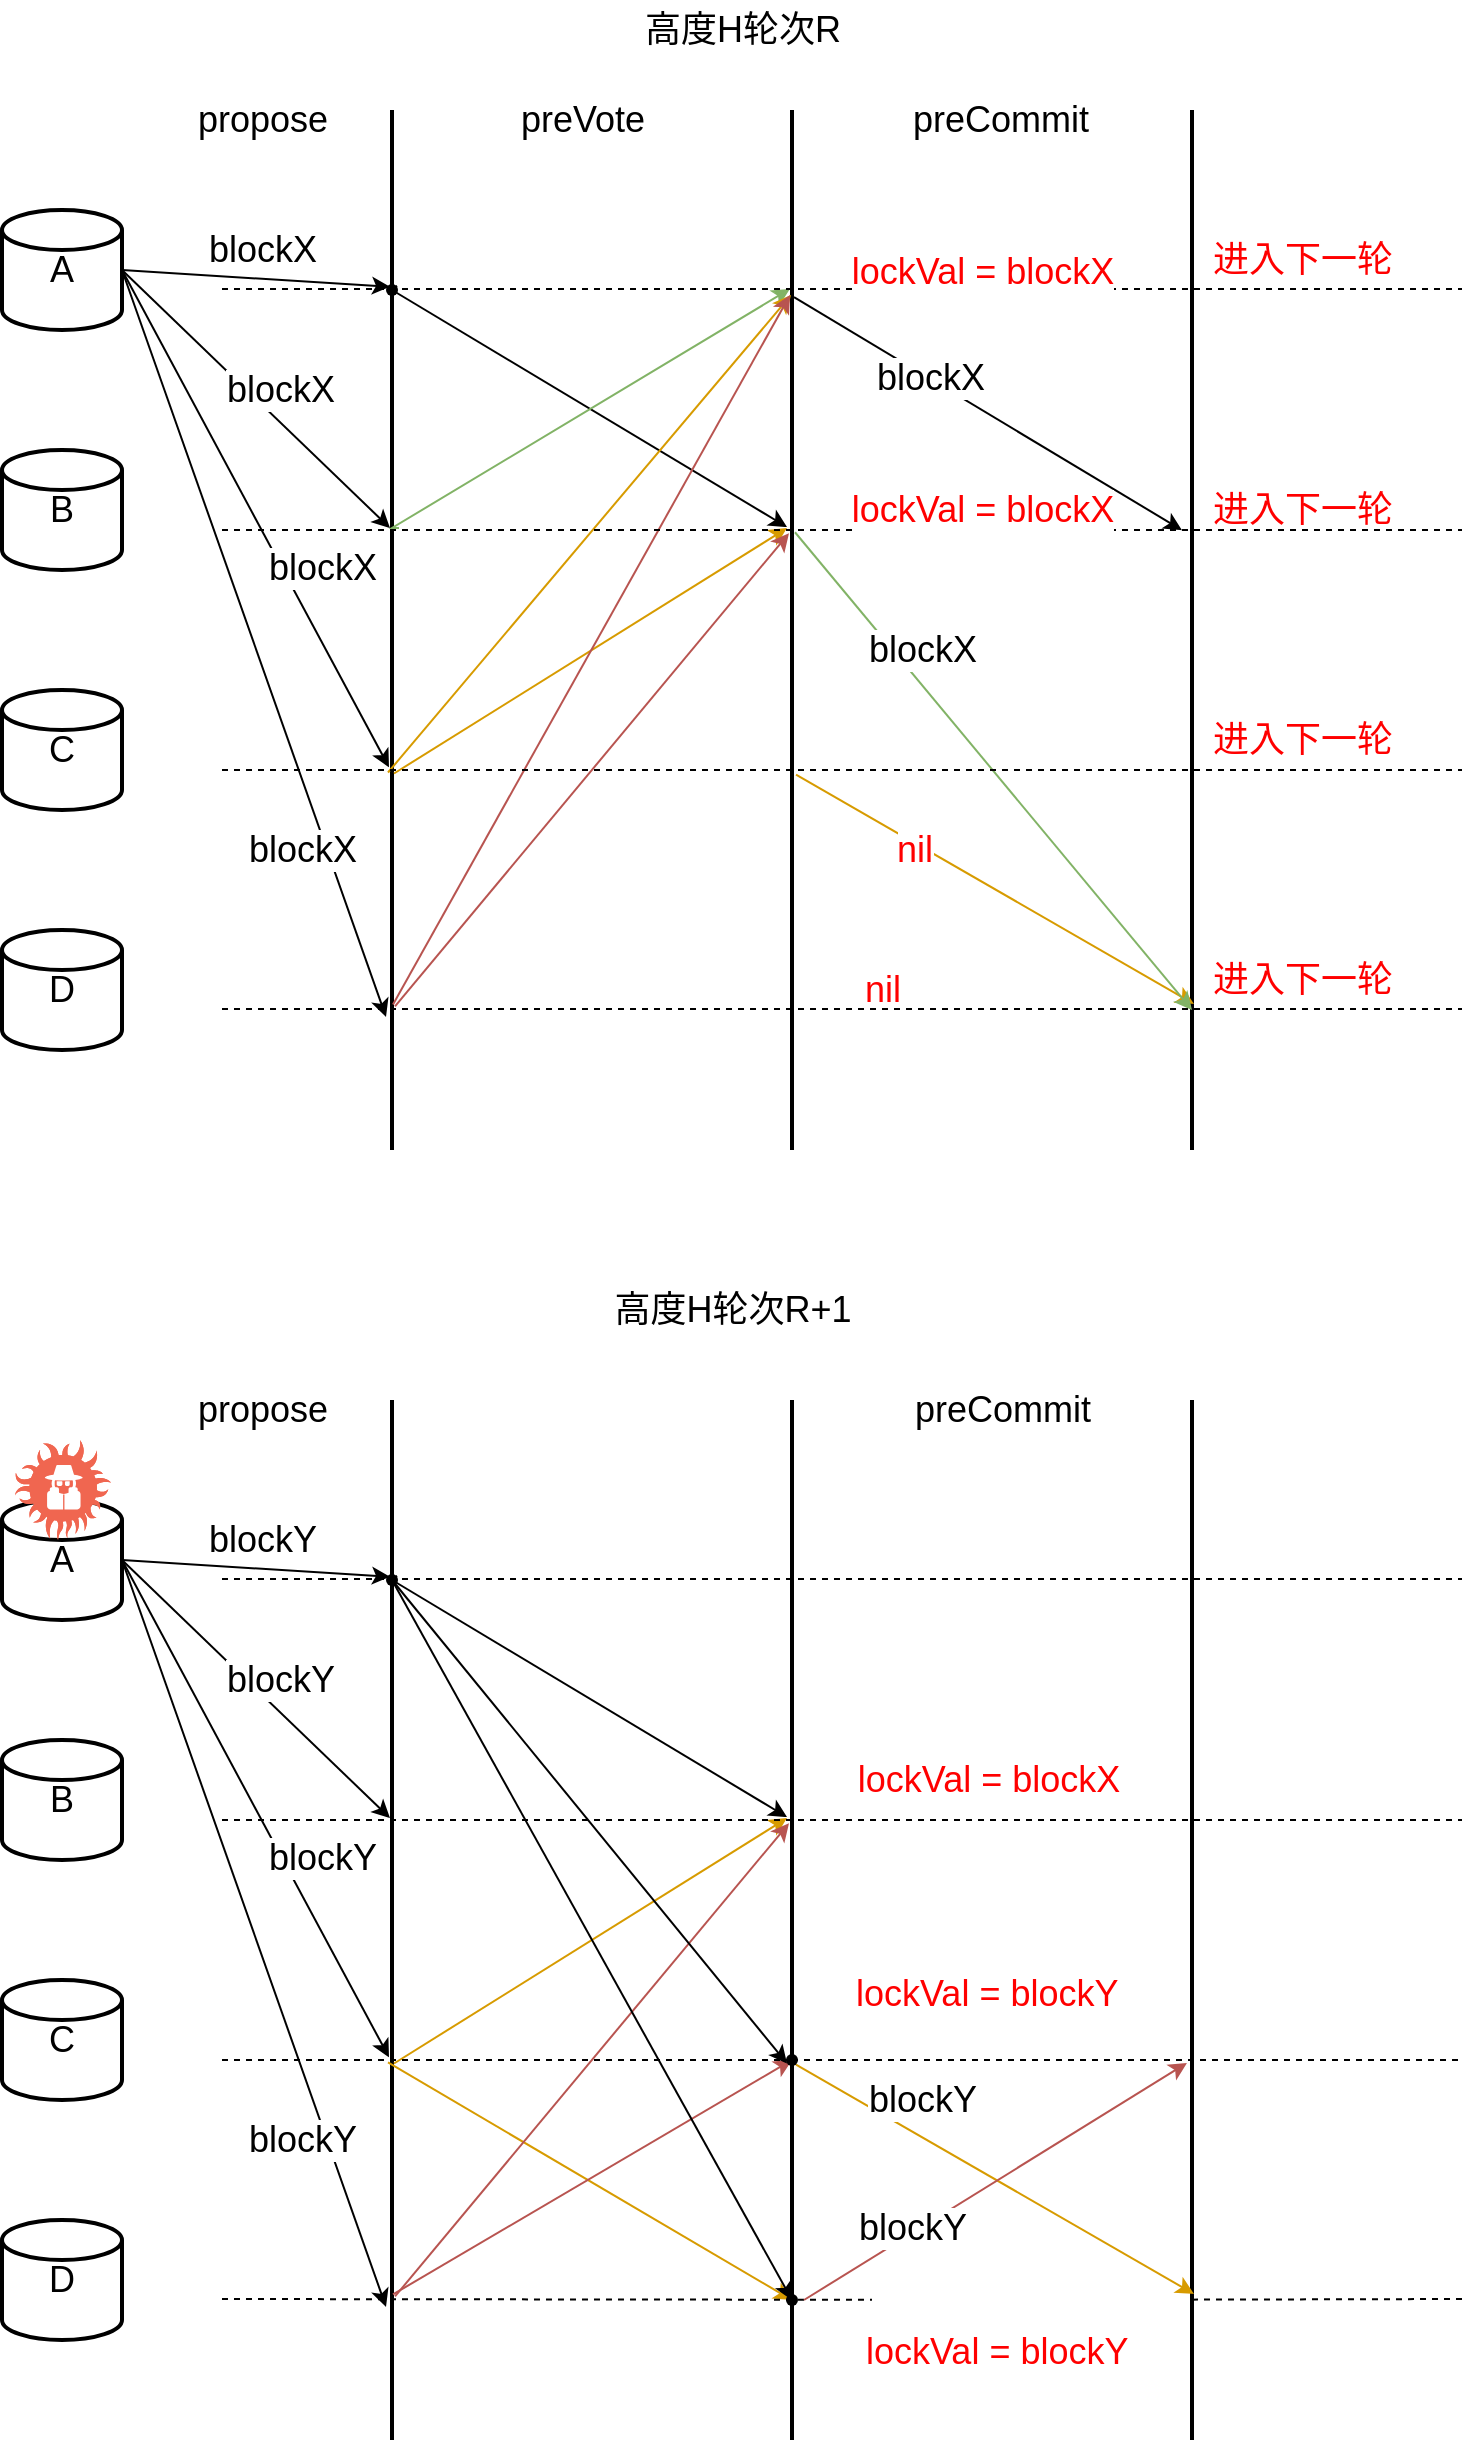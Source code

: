 <mxfile version="17.2.4" type="device"><diagram id="CQT3LzgOzVZvNJekJF4g" name="第 1 页"><mxGraphModel dx="942" dy="725" grid="1" gridSize="10" guides="1" tooltips="1" connect="1" arrows="1" fold="1" page="1" pageScale="1" pageWidth="827" pageHeight="1169" math="0" shadow="0"><root><mxCell id="0"/><mxCell id="1" parent="0"/><mxCell id="L6dSqUG5IYaosPJpRBxX-6" value="&lt;font style=&quot;font-size: 18px&quot;&gt;A&lt;/font&gt;" style="strokeWidth=2;html=1;shape=mxgraph.flowchart.database;whiteSpace=wrap;" vertex="1" parent="1"><mxGeometry x="49" y="115" width="60" height="60" as="geometry"/></mxCell><mxCell id="L6dSqUG5IYaosPJpRBxX-7" value="&lt;font style=&quot;font-size: 18px&quot;&gt;B&lt;/font&gt;" style="strokeWidth=2;html=1;shape=mxgraph.flowchart.database;whiteSpace=wrap;" vertex="1" parent="1"><mxGeometry x="49" y="235" width="60" height="60" as="geometry"/></mxCell><mxCell id="L6dSqUG5IYaosPJpRBxX-8" value="&lt;font style=&quot;font-size: 18px&quot;&gt;C&lt;/font&gt;" style="strokeWidth=2;html=1;shape=mxgraph.flowchart.database;whiteSpace=wrap;" vertex="1" parent="1"><mxGeometry x="49" y="355" width="60" height="60" as="geometry"/></mxCell><mxCell id="L6dSqUG5IYaosPJpRBxX-9" value="&lt;font style=&quot;font-size: 18px&quot;&gt;D&lt;/font&gt;" style="strokeWidth=2;html=1;shape=mxgraph.flowchart.database;whiteSpace=wrap;" vertex="1" parent="1"><mxGeometry x="49" y="475" width="60" height="60" as="geometry"/></mxCell><mxCell id="L6dSqUG5IYaosPJpRBxX-12" value="propose" style="text;html=1;align=center;verticalAlign=middle;resizable=0;points=[];autosize=1;strokeColor=none;fillColor=none;fontSize=18;fontColor=#000000;" vertex="1" parent="1"><mxGeometry x="139" y="55" width="80" height="30" as="geometry"/></mxCell><mxCell id="L6dSqUG5IYaosPJpRBxX-13" value="" style="endArrow=classic;html=1;rounded=0;fontSize=18;fontColor=#000000;exitX=1;exitY=0.5;exitDx=0;exitDy=0;exitPerimeter=0;entryX=0.17;entryY=0.6;entryDx=0;entryDy=0;entryPerimeter=0;" edge="1" parent="1" source="L6dSqUG5IYaosPJpRBxX-6" target="L6dSqUG5IYaosPJpRBxX-18"><mxGeometry width="50" height="50" relative="1" as="geometry"><mxPoint x="329" y="405" as="sourcePoint"/><mxPoint x="251" y="155.48" as="targetPoint"/></mxGeometry></mxCell><mxCell id="L6dSqUG5IYaosPJpRBxX-14" value="blockX" style="edgeLabel;html=1;align=center;verticalAlign=middle;resizable=0;points=[];fontSize=18;fontColor=#000000;" vertex="1" connectable="0" parent="L6dSqUG5IYaosPJpRBxX-13"><mxGeometry x="0.21" y="1" relative="1" as="geometry"><mxPoint x="-11" y="-14" as="offset"/></mxGeometry></mxCell><mxCell id="L6dSqUG5IYaosPJpRBxX-16" value="" style="endArrow=classic;html=1;rounded=0;fontSize=18;fontColor=#000000;entryX=0.402;entryY=0.6;entryDx=0;entryDy=0;entryPerimeter=0;exitX=1;exitY=0.5;exitDx=0;exitDy=0;exitPerimeter=0;" edge="1" parent="1" source="L6dSqUG5IYaosPJpRBxX-6" target="L6dSqUG5IYaosPJpRBxX-18"><mxGeometry width="50" height="50" relative="1" as="geometry"><mxPoint x="129" y="265" as="sourcePoint"/><mxPoint x="179" y="215" as="targetPoint"/></mxGeometry></mxCell><mxCell id="L6dSqUG5IYaosPJpRBxX-20" value="blockX" style="edgeLabel;html=1;align=center;verticalAlign=middle;resizable=0;points=[];fontSize=18;fontColor=#000000;" vertex="1" connectable="0" parent="L6dSqUG5IYaosPJpRBxX-16"><mxGeometry x="0.152" y="3" relative="1" as="geometry"><mxPoint y="-12" as="offset"/></mxGeometry></mxCell><mxCell id="L6dSqUG5IYaosPJpRBxX-17" value="" style="endArrow=classic;html=1;rounded=0;fontSize=18;fontColor=#000000;exitX=1;exitY=0.5;exitDx=0;exitDy=0;exitPerimeter=0;entryX=0.632;entryY=0.65;entryDx=0;entryDy=0;entryPerimeter=0;" edge="1" parent="1" source="L6dSqUG5IYaosPJpRBxX-6" target="L6dSqUG5IYaosPJpRBxX-18"><mxGeometry width="50" height="50" relative="1" as="geometry"><mxPoint x="139" y="275" as="sourcePoint"/><mxPoint x="189" y="225" as="targetPoint"/></mxGeometry></mxCell><mxCell id="L6dSqUG5IYaosPJpRBxX-21" value="blockX" style="edgeLabel;html=1;align=center;verticalAlign=middle;resizable=0;points=[];fontSize=18;fontColor=#000000;" vertex="1" connectable="0" parent="L6dSqUG5IYaosPJpRBxX-17"><mxGeometry x="0.152" relative="1" as="geometry"><mxPoint x="23" y="6" as="offset"/></mxGeometry></mxCell><mxCell id="L6dSqUG5IYaosPJpRBxX-18" value="" style="line;strokeWidth=2;direction=south;html=1;fontSize=18;fontColor=#000000;" vertex="1" parent="1"><mxGeometry x="239" y="65" width="10" height="520" as="geometry"/></mxCell><mxCell id="L6dSqUG5IYaosPJpRBxX-19" value="" style="endArrow=classic;html=1;rounded=0;fontSize=18;fontColor=#000000;exitX=1;exitY=0.5;exitDx=0;exitDy=0;exitPerimeter=0;entryX=0.872;entryY=0.8;entryDx=0;entryDy=0;entryPerimeter=0;" edge="1" parent="1" source="L6dSqUG5IYaosPJpRBxX-6" target="L6dSqUG5IYaosPJpRBxX-18"><mxGeometry width="50" height="50" relative="1" as="geometry"><mxPoint x="119" y="155" as="sourcePoint"/><mxPoint x="262.5" y="403.64" as="targetPoint"/></mxGeometry></mxCell><mxCell id="L6dSqUG5IYaosPJpRBxX-22" value="blockX" style="edgeLabel;html=1;align=center;verticalAlign=middle;resizable=0;points=[];fontSize=18;fontColor=#000000;" vertex="1" connectable="0" parent="L6dSqUG5IYaosPJpRBxX-19"><mxGeometry x="0.06" relative="1" as="geometry"><mxPoint x="20" y="92" as="offset"/></mxGeometry></mxCell><mxCell id="L6dSqUG5IYaosPJpRBxX-23" value="" style="line;strokeWidth=2;direction=south;html=1;fontSize=18;fontColor=#000000;" vertex="1" parent="1"><mxGeometry x="439" y="65" width="10" height="520" as="geometry"/></mxCell><mxCell id="L6dSqUG5IYaosPJpRBxX-24" value="preVote" style="text;html=1;align=center;verticalAlign=middle;resizable=0;points=[];autosize=1;strokeColor=none;fillColor=none;fontSize=18;fontColor=#000000;" vertex="1" parent="1"><mxGeometry x="299" y="55" width="80" height="30" as="geometry"/></mxCell><mxCell id="L6dSqUG5IYaosPJpRBxX-25" value="" style="endArrow=classic;html=1;rounded=0;fontSize=18;fontColor=#000000;exitDx=0;exitDy=0;exitPerimeter=0;entryX=0.401;entryY=0.75;entryDx=0;entryDy=0;entryPerimeter=0;startArrow=none;" edge="1" parent="1" source="L6dSqUG5IYaosPJpRBxX-26" target="L6dSqUG5IYaosPJpRBxX-23"><mxGeometry width="50" height="50" relative="1" as="geometry"><mxPoint x="319" y="195" as="sourcePoint"/><mxPoint x="369" y="145" as="targetPoint"/></mxGeometry></mxCell><mxCell id="L6dSqUG5IYaosPJpRBxX-26" value="" style="shape=waypoint;sketch=0;fillStyle=solid;size=6;pointerEvents=1;points=[];fillColor=none;resizable=0;rotatable=0;perimeter=centerPerimeter;snapToPoint=1;fontSize=18;fontColor=#000000;" vertex="1" parent="1"><mxGeometry x="224" y="135" width="40" height="40" as="geometry"/></mxCell><mxCell id="L6dSqUG5IYaosPJpRBxX-27" value="" style="endArrow=none;html=1;rounded=0;fontSize=18;fontColor=#000000;exitX=0.169;exitY=0.25;exitDx=0;exitDy=0;exitPerimeter=0;entryDx=0;entryDy=0;entryPerimeter=0;" edge="1" parent="1" source="L6dSqUG5IYaosPJpRBxX-18" target="L6dSqUG5IYaosPJpRBxX-26"><mxGeometry width="50" height="50" relative="1" as="geometry"><mxPoint x="246.5" y="152.88" as="sourcePoint"/><mxPoint x="441.5" y="273.52" as="targetPoint"/></mxGeometry></mxCell><mxCell id="L6dSqUG5IYaosPJpRBxX-31" value="" style="endArrow=classic;html=1;rounded=0;fontSize=18;fontColor=#000000;fillColor=#d5e8d4;strokeColor=#82b366;exitX=0.402;exitY=0.15;exitDx=0;exitDy=0;exitPerimeter=0;entryX=0.172;entryY=0.6;entryDx=0;entryDy=0;entryPerimeter=0;" edge="1" parent="1" source="L6dSqUG5IYaosPJpRBxX-18" target="L6dSqUG5IYaosPJpRBxX-23"><mxGeometry width="50" height="50" relative="1" as="geometry"><mxPoint x="249" y="405" as="sourcePoint"/><mxPoint x="299" y="355" as="targetPoint"/><Array as="points"><mxPoint x="244" y="274"/></Array></mxGeometry></mxCell><mxCell id="L6dSqUG5IYaosPJpRBxX-38" value="" style="endArrow=classic;html=1;rounded=0;fontSize=18;fontColor=#000000;fillColor=#ffe6cc;strokeColor=#d79b00;exitX=0.637;exitY=0.7;exitDx=0;exitDy=0;exitPerimeter=0;entryX=0.178;entryY=0.55;entryDx=0;entryDy=0;entryPerimeter=0;" edge="1" parent="1" source="L6dSqUG5IYaosPJpRBxX-18" target="L6dSqUG5IYaosPJpRBxX-23"><mxGeometry width="50" height="50" relative="1" as="geometry"><mxPoint x="249" y="395" as="sourcePoint"/><mxPoint x="339" y="425" as="targetPoint"/></mxGeometry></mxCell><mxCell id="L6dSqUG5IYaosPJpRBxX-39" value="" style="endArrow=classic;html=1;rounded=0;fontSize=18;fontColor=#000000;fillColor=#ffe6cc;strokeColor=#d79b00;exitX=0.638;exitY=0.4;exitDx=0;exitDy=0;exitPerimeter=0;entryX=0.402;entryY=0.75;entryDx=0;entryDy=0;entryPerimeter=0;" edge="1" parent="1" source="L6dSqUG5IYaosPJpRBxX-18" target="L6dSqUG5IYaosPJpRBxX-23"><mxGeometry width="50" height="50" relative="1" as="geometry"><mxPoint x="252" y="406.24" as="sourcePoint"/><mxPoint x="453.5" y="167.56" as="targetPoint"/></mxGeometry></mxCell><mxCell id="L6dSqUG5IYaosPJpRBxX-41" value="" style="endArrow=classic;html=1;rounded=0;fontSize=18;fontColor=#000000;fillColor=#f8cecc;strokeColor=#b85450;entryX=0.178;entryY=0.6;entryDx=0;entryDy=0;entryPerimeter=0;exitX=0.86;exitY=0.45;exitDx=0;exitDy=0;exitPerimeter=0;" edge="1" parent="1" source="L6dSqUG5IYaosPJpRBxX-18" target="L6dSqUG5IYaosPJpRBxX-23"><mxGeometry width="50" height="50" relative="1" as="geometry"><mxPoint x="259" y="505" as="sourcePoint"/><mxPoint x="309" y="455" as="targetPoint"/></mxGeometry></mxCell><mxCell id="L6dSqUG5IYaosPJpRBxX-42" value="" style="endArrow=classic;html=1;rounded=0;fontSize=18;fontColor=#000000;fillColor=#f8cecc;strokeColor=#b85450;entryX=0.407;entryY=0.65;entryDx=0;entryDy=0;entryPerimeter=0;exitX=0.862;exitY=0.35;exitDx=0;exitDy=0;exitPerimeter=0;" edge="1" parent="1" source="L6dSqUG5IYaosPJpRBxX-18" target="L6dSqUG5IYaosPJpRBxX-23"><mxGeometry width="50" height="50" relative="1" as="geometry"><mxPoint x="254.5" y="522.2" as="sourcePoint"/><mxPoint x="453" y="167.56" as="targetPoint"/></mxGeometry></mxCell><mxCell id="L6dSqUG5IYaosPJpRBxX-46" value="" style="line;strokeWidth=2;direction=south;html=1;fontSize=18;fontColor=#FF0000;" vertex="1" parent="1"><mxGeometry x="639" y="65" width="10" height="520" as="geometry"/></mxCell><mxCell id="L6dSqUG5IYaosPJpRBxX-47" value="&lt;font color=&quot;#000000&quot;&gt;preCommit&lt;/font&gt;" style="text;html=1;align=center;verticalAlign=middle;resizable=0;points=[];autosize=1;strokeColor=none;fillColor=none;fontSize=18;fontColor=#FF0000;" vertex="1" parent="1"><mxGeometry x="498" y="55" width="100" height="30" as="geometry"/></mxCell><mxCell id="L6dSqUG5IYaosPJpRBxX-62" value="" style="endArrow=classic;html=1;rounded=0;fontSize=18;fontColor=#000000;fillColor=#ffe6cc;strokeColor=#d79b00;exitX=0.639;exitY=0.3;exitDx=0;exitDy=0;exitPerimeter=0;entryX=-0.04;entryY=0.733;entryDx=0;entryDy=0;entryPerimeter=0;" edge="1" parent="1" source="L6dSqUG5IYaosPJpRBxX-23"><mxGeometry width="50" height="50" relative="1" as="geometry"><mxPoint x="449" y="425.04" as="sourcePoint"/><mxPoint x="645" y="511.99" as="targetPoint"/></mxGeometry></mxCell><mxCell id="L6dSqUG5IYaosPJpRBxX-80" value="nil" style="edgeLabel;html=1;align=center;verticalAlign=middle;resizable=0;points=[];fontSize=18;fontColor=#FF0000;" vertex="1" connectable="0" parent="L6dSqUG5IYaosPJpRBxX-62"><mxGeometry x="-0.395" y="-2" relative="1" as="geometry"><mxPoint y="1" as="offset"/></mxGeometry></mxCell><mxCell id="L6dSqUG5IYaosPJpRBxX-66" value="" style="endArrow=classic;html=1;rounded=0;fontSize=18;fontColor=#000000;fillColor=#d5e8d4;strokeColor=#82b366;exitX=0.406;exitY=0.35;exitDx=0;exitDy=0;exitPerimeter=0;" edge="1" parent="1" source="L6dSqUG5IYaosPJpRBxX-23"><mxGeometry width="50" height="50" relative="1" as="geometry"><mxPoint x="457" y="283.52" as="sourcePoint"/><mxPoint x="644" y="515" as="targetPoint"/><Array as="points"/></mxGeometry></mxCell><mxCell id="L6dSqUG5IYaosPJpRBxX-79" value="&lt;font color=&quot;#000000&quot;&gt;blockX&lt;/font&gt;" style="edgeLabel;html=1;align=center;verticalAlign=middle;resizable=0;points=[];fontSize=18;fontColor=#FF0000;" vertex="1" connectable="0" parent="L6dSqUG5IYaosPJpRBxX-66"><mxGeometry x="-0.656" y="2" relative="1" as="geometry"><mxPoint x="28" y="19" as="offset"/></mxGeometry></mxCell><mxCell id="L6dSqUG5IYaosPJpRBxX-69" value="" style="endArrow=none;dashed=1;html=1;rounded=0;fontSize=18;fontColor=#FF3333;" edge="1" parent="1"><mxGeometry width="50" height="50" relative="1" as="geometry"><mxPoint x="159" y="154.5" as="sourcePoint"/><mxPoint x="779" y="154.5" as="targetPoint"/></mxGeometry></mxCell><mxCell id="L6dSqUG5IYaosPJpRBxX-82" value="lockVal = blockX" style="edgeLabel;html=1;align=center;verticalAlign=middle;resizable=0;points=[];fontSize=18;fontColor=#FF0000;" vertex="1" connectable="0" parent="L6dSqUG5IYaosPJpRBxX-69"><mxGeometry x="0.148" y="4" relative="1" as="geometry"><mxPoint x="24" y="-5" as="offset"/></mxGeometry></mxCell><mxCell id="L6dSqUG5IYaosPJpRBxX-70" value="" style="endArrow=none;dashed=1;html=1;rounded=0;fontSize=18;fontColor=#FF3333;" edge="1" parent="1"><mxGeometry width="50" height="50" relative="1" as="geometry"><mxPoint x="159" y="275" as="sourcePoint"/><mxPoint x="779" y="275" as="targetPoint"/></mxGeometry></mxCell><mxCell id="L6dSqUG5IYaosPJpRBxX-71" value="" style="endArrow=none;dashed=1;html=1;rounded=0;fontSize=18;fontColor=#FF3333;" edge="1" parent="1"><mxGeometry width="50" height="50" relative="1" as="geometry"><mxPoint x="159" y="395" as="sourcePoint"/><mxPoint x="779" y="395" as="targetPoint"/></mxGeometry></mxCell><mxCell id="L6dSqUG5IYaosPJpRBxX-72" value="" style="endArrow=none;dashed=1;html=1;rounded=0;fontSize=18;fontColor=#FF3333;" edge="1" parent="1"><mxGeometry width="50" height="50" relative="1" as="geometry"><mxPoint x="159" y="514.5" as="sourcePoint"/><mxPoint x="779" y="514.5" as="targetPoint"/></mxGeometry></mxCell><mxCell id="L6dSqUG5IYaosPJpRBxX-73" value="" style="endArrow=classic;html=1;rounded=0;fontSize=18;fontColor=#000000;exitDx=0;exitDy=0;exitPerimeter=0;entryX=0.404;entryY=1;entryDx=0;entryDy=0;entryPerimeter=0;startArrow=none;exitX=0.18;exitY=0.4;" edge="1" parent="1" source="L6dSqUG5IYaosPJpRBxX-23" target="L6dSqUG5IYaosPJpRBxX-46"><mxGeometry width="50" height="50" relative="1" as="geometry"><mxPoint x="254" y="165" as="sourcePoint"/><mxPoint x="451.5" y="283.52" as="targetPoint"/></mxGeometry></mxCell><mxCell id="L6dSqUG5IYaosPJpRBxX-78" value="&lt;font color=&quot;#000000&quot;&gt;blockX&lt;/font&gt;" style="edgeLabel;html=1;align=center;verticalAlign=middle;resizable=0;points=[];fontSize=18;fontColor=#FF0000;" vertex="1" connectable="0" parent="L6dSqUG5IYaosPJpRBxX-73"><mxGeometry x="-0.308" relative="1" as="geometry"><mxPoint as="offset"/></mxGeometry></mxCell><mxCell id="L6dSqUG5IYaosPJpRBxX-75" value="&lt;font color=&quot;#ff0000&quot;&gt;进入下一轮&lt;/font&gt;" style="text;html=1;align=center;verticalAlign=middle;resizable=0;points=[];autosize=1;strokeColor=none;fillColor=none;fontSize=18;fontColor=#000000;" vertex="1" parent="1"><mxGeometry x="644" y="365" width="110" height="30" as="geometry"/></mxCell><mxCell id="L6dSqUG5IYaosPJpRBxX-76" value="&lt;font color=&quot;#ff0000&quot;&gt;进入下一轮&lt;/font&gt;" style="text;html=1;align=center;verticalAlign=middle;resizable=0;points=[];autosize=1;strokeColor=none;fillColor=none;fontSize=18;fontColor=#000000;" vertex="1" parent="1"><mxGeometry x="644" y="125" width="110" height="30" as="geometry"/></mxCell><mxCell id="L6dSqUG5IYaosPJpRBxX-77" value="&lt;font color=&quot;#ff0000&quot;&gt;进入下一轮&lt;/font&gt;" style="text;html=1;align=center;verticalAlign=middle;resizable=0;points=[];autosize=1;strokeColor=none;fillColor=none;fontSize=18;fontColor=#000000;" vertex="1" parent="1"><mxGeometry x="644" y="250" width="110" height="30" as="geometry"/></mxCell><mxCell id="L6dSqUG5IYaosPJpRBxX-81" value="nil" style="text;html=1;align=center;verticalAlign=middle;resizable=0;points=[];autosize=1;strokeColor=none;fillColor=none;fontSize=18;fontColor=#FF0000;" vertex="1" parent="1"><mxGeometry x="474" y="490" width="30" height="30" as="geometry"/></mxCell><mxCell id="L6dSqUG5IYaosPJpRBxX-83" value="lockVal = blockX" style="edgeLabel;html=1;align=center;verticalAlign=middle;resizable=0;points=[];fontSize=18;fontColor=#FF0000;" vertex="1" connectable="0" parent="1"><mxGeometry x="539" y="265" as="geometry"/></mxCell><mxCell id="L6dSqUG5IYaosPJpRBxX-84" value="&lt;font color=&quot;#ff0000&quot;&gt;进入下一轮&lt;/font&gt;" style="text;html=1;align=center;verticalAlign=middle;resizable=0;points=[];autosize=1;strokeColor=none;fillColor=none;fontSize=18;fontColor=#000000;" vertex="1" parent="1"><mxGeometry x="644" y="485" width="110" height="30" as="geometry"/></mxCell><mxCell id="L6dSqUG5IYaosPJpRBxX-128" value="&lt;font style=&quot;font-size: 18px&quot;&gt;A&lt;/font&gt;" style="strokeWidth=2;html=1;shape=mxgraph.flowchart.database;whiteSpace=wrap;" vertex="1" parent="1"><mxGeometry x="49" y="760" width="60" height="60" as="geometry"/></mxCell><mxCell id="L6dSqUG5IYaosPJpRBxX-129" value="&lt;font style=&quot;font-size: 18px&quot;&gt;B&lt;/font&gt;" style="strokeWidth=2;html=1;shape=mxgraph.flowchart.database;whiteSpace=wrap;" vertex="1" parent="1"><mxGeometry x="49" y="880" width="60" height="60" as="geometry"/></mxCell><mxCell id="L6dSqUG5IYaosPJpRBxX-130" value="&lt;font style=&quot;font-size: 18px&quot;&gt;C&lt;/font&gt;" style="strokeWidth=2;html=1;shape=mxgraph.flowchart.database;whiteSpace=wrap;" vertex="1" parent="1"><mxGeometry x="49" y="1000" width="60" height="60" as="geometry"/></mxCell><mxCell id="L6dSqUG5IYaosPJpRBxX-131" value="&lt;font style=&quot;font-size: 18px&quot;&gt;D&lt;/font&gt;" style="strokeWidth=2;html=1;shape=mxgraph.flowchart.database;whiteSpace=wrap;" vertex="1" parent="1"><mxGeometry x="49" y="1120" width="60" height="60" as="geometry"/></mxCell><mxCell id="L6dSqUG5IYaosPJpRBxX-132" value="propose" style="text;html=1;align=center;verticalAlign=middle;resizable=0;points=[];autosize=1;strokeColor=none;fillColor=none;fontSize=18;fontColor=#000000;" vertex="1" parent="1"><mxGeometry x="139" y="700" width="80" height="30" as="geometry"/></mxCell><mxCell id="L6dSqUG5IYaosPJpRBxX-133" value="" style="endArrow=classic;html=1;rounded=0;fontSize=18;fontColor=#000000;exitX=1;exitY=0.5;exitDx=0;exitDy=0;exitPerimeter=0;entryX=0.17;entryY=0.6;entryDx=0;entryDy=0;entryPerimeter=0;" edge="1" parent="1" source="L6dSqUG5IYaosPJpRBxX-128" target="L6dSqUG5IYaosPJpRBxX-139"><mxGeometry width="50" height="50" relative="1" as="geometry"><mxPoint x="329" y="1050" as="sourcePoint"/><mxPoint x="251" y="800.48" as="targetPoint"/></mxGeometry></mxCell><mxCell id="L6dSqUG5IYaosPJpRBxX-134" value="blockY" style="edgeLabel;html=1;align=center;verticalAlign=middle;resizable=0;points=[];fontSize=18;fontColor=#000000;" vertex="1" connectable="0" parent="L6dSqUG5IYaosPJpRBxX-133"><mxGeometry x="0.21" y="1" relative="1" as="geometry"><mxPoint x="-11" y="-14" as="offset"/></mxGeometry></mxCell><mxCell id="L6dSqUG5IYaosPJpRBxX-135" value="" style="endArrow=classic;html=1;rounded=0;fontSize=18;fontColor=#000000;entryX=0.402;entryY=0.6;entryDx=0;entryDy=0;entryPerimeter=0;exitX=1;exitY=0.5;exitDx=0;exitDy=0;exitPerimeter=0;" edge="1" parent="1" source="L6dSqUG5IYaosPJpRBxX-128" target="L6dSqUG5IYaosPJpRBxX-139"><mxGeometry width="50" height="50" relative="1" as="geometry"><mxPoint x="129" y="910" as="sourcePoint"/><mxPoint x="179" y="860" as="targetPoint"/></mxGeometry></mxCell><mxCell id="L6dSqUG5IYaosPJpRBxX-136" value="blockY" style="edgeLabel;html=1;align=center;verticalAlign=middle;resizable=0;points=[];fontSize=18;fontColor=#000000;" vertex="1" connectable="0" parent="L6dSqUG5IYaosPJpRBxX-135"><mxGeometry x="0.152" y="3" relative="1" as="geometry"><mxPoint y="-12" as="offset"/></mxGeometry></mxCell><mxCell id="L6dSqUG5IYaosPJpRBxX-137" value="" style="endArrow=classic;html=1;rounded=0;fontSize=18;fontColor=#000000;exitX=1;exitY=0.5;exitDx=0;exitDy=0;exitPerimeter=0;entryX=0.632;entryY=0.65;entryDx=0;entryDy=0;entryPerimeter=0;" edge="1" parent="1" source="L6dSqUG5IYaosPJpRBxX-128" target="L6dSqUG5IYaosPJpRBxX-139"><mxGeometry width="50" height="50" relative="1" as="geometry"><mxPoint x="139" y="920" as="sourcePoint"/><mxPoint x="189" y="870" as="targetPoint"/></mxGeometry></mxCell><mxCell id="L6dSqUG5IYaosPJpRBxX-138" value="blockY" style="edgeLabel;html=1;align=center;verticalAlign=middle;resizable=0;points=[];fontSize=18;fontColor=#000000;" vertex="1" connectable="0" parent="L6dSqUG5IYaosPJpRBxX-137"><mxGeometry x="0.152" relative="1" as="geometry"><mxPoint x="23" y="6" as="offset"/></mxGeometry></mxCell><mxCell id="L6dSqUG5IYaosPJpRBxX-139" value="" style="line;strokeWidth=2;direction=south;html=1;fontSize=18;fontColor=#000000;" vertex="1" parent="1"><mxGeometry x="239" y="710" width="10" height="520" as="geometry"/></mxCell><mxCell id="L6dSqUG5IYaosPJpRBxX-140" value="" style="endArrow=classic;html=1;rounded=0;fontSize=18;fontColor=#000000;exitX=1;exitY=0.5;exitDx=0;exitDy=0;exitPerimeter=0;entryX=0.872;entryY=0.8;entryDx=0;entryDy=0;entryPerimeter=0;" edge="1" parent="1" source="L6dSqUG5IYaosPJpRBxX-128" target="L6dSqUG5IYaosPJpRBxX-139"><mxGeometry width="50" height="50" relative="1" as="geometry"><mxPoint x="119" y="800" as="sourcePoint"/><mxPoint x="262.5" y="1048.64" as="targetPoint"/></mxGeometry></mxCell><mxCell id="L6dSqUG5IYaosPJpRBxX-141" value="blockY" style="edgeLabel;html=1;align=center;verticalAlign=middle;resizable=0;points=[];fontSize=18;fontColor=#000000;" vertex="1" connectable="0" parent="L6dSqUG5IYaosPJpRBxX-140"><mxGeometry x="0.06" relative="1" as="geometry"><mxPoint x="20" y="92" as="offset"/></mxGeometry></mxCell><mxCell id="L6dSqUG5IYaosPJpRBxX-142" value="" style="line;strokeWidth=2;direction=south;html=1;fontSize=18;fontColor=#000000;" vertex="1" parent="1"><mxGeometry x="439" y="710" width="10" height="520" as="geometry"/></mxCell><mxCell id="L6dSqUG5IYaosPJpRBxX-143" value="" style="endArrow=classic;html=1;rounded=0;fontSize=18;fontColor=#000000;exitDx=0;exitDy=0;exitPerimeter=0;entryX=0.401;entryY=0.75;entryDx=0;entryDy=0;entryPerimeter=0;startArrow=none;" edge="1" parent="1" source="L6dSqUG5IYaosPJpRBxX-144" target="L6dSqUG5IYaosPJpRBxX-142"><mxGeometry width="50" height="50" relative="1" as="geometry"><mxPoint x="319" y="840" as="sourcePoint"/><mxPoint x="369" y="790" as="targetPoint"/></mxGeometry></mxCell><mxCell id="L6dSqUG5IYaosPJpRBxX-144" value="" style="shape=waypoint;sketch=0;fillStyle=solid;size=6;pointerEvents=1;points=[];fillColor=none;resizable=0;rotatable=0;perimeter=centerPerimeter;snapToPoint=1;fontSize=18;fontColor=#000000;" vertex="1" parent="1"><mxGeometry x="224" y="780" width="40" height="40" as="geometry"/></mxCell><mxCell id="L6dSqUG5IYaosPJpRBxX-145" value="" style="endArrow=none;html=1;rounded=0;fontSize=18;fontColor=#000000;exitX=0.169;exitY=0.25;exitDx=0;exitDy=0;exitPerimeter=0;entryDx=0;entryDy=0;entryPerimeter=0;" edge="1" parent="1" source="L6dSqUG5IYaosPJpRBxX-139" target="L6dSqUG5IYaosPJpRBxX-144"><mxGeometry width="50" height="50" relative="1" as="geometry"><mxPoint x="246.5" y="797.88" as="sourcePoint"/><mxPoint x="441.5" y="918.52" as="targetPoint"/></mxGeometry></mxCell><mxCell id="L6dSqUG5IYaosPJpRBxX-147" value="" style="endArrow=classic;html=1;rounded=0;fontSize=18;fontColor=#000000;fillColor=#ffe6cc;strokeColor=#d79b00;exitX=0.637;exitY=0.7;exitDx=0;exitDy=0;exitPerimeter=0;entryX=0.513;entryY=0.35;entryDx=0;entryDy=0;entryPerimeter=0;" edge="1" parent="1" source="L6dSqUG5IYaosPJpRBxX-139" target="L6dSqUG5IYaosPJpRBxX-179"><mxGeometry width="50" height="50" relative="1" as="geometry"><mxPoint x="249" y="1040" as="sourcePoint"/><mxPoint x="339" y="1070" as="targetPoint"/></mxGeometry></mxCell><mxCell id="L6dSqUG5IYaosPJpRBxX-148" value="" style="endArrow=classic;html=1;rounded=0;fontSize=18;fontColor=#000000;fillColor=#ffe6cc;strokeColor=#d79b00;exitX=0.638;exitY=0.4;exitDx=0;exitDy=0;exitPerimeter=0;entryX=0.402;entryY=0.75;entryDx=0;entryDy=0;entryPerimeter=0;" edge="1" parent="1" source="L6dSqUG5IYaosPJpRBxX-139" target="L6dSqUG5IYaosPJpRBxX-142"><mxGeometry width="50" height="50" relative="1" as="geometry"><mxPoint x="252" y="1051.24" as="sourcePoint"/><mxPoint x="453.5" y="812.56" as="targetPoint"/></mxGeometry></mxCell><mxCell id="L6dSqUG5IYaosPJpRBxX-149" value="" style="endArrow=classic;html=1;rounded=0;fontSize=18;fontColor=#000000;fillColor=#f8cecc;strokeColor=#b85450;exitX=0.86;exitY=0.45;exitDx=0;exitDy=0;exitPerimeter=0;" edge="1" parent="1" source="L6dSqUG5IYaosPJpRBxX-139" target="L6dSqUG5IYaosPJpRBxX-177"><mxGeometry width="50" height="50" relative="1" as="geometry"><mxPoint x="259" y="1150" as="sourcePoint"/><mxPoint x="309" y="1100" as="targetPoint"/><Array as="points"/></mxGeometry></mxCell><mxCell id="L6dSqUG5IYaosPJpRBxX-150" value="" style="endArrow=classic;html=1;rounded=0;fontSize=18;fontColor=#000000;fillColor=#f8cecc;strokeColor=#b85450;entryX=0.407;entryY=0.65;entryDx=0;entryDy=0;entryPerimeter=0;exitX=0.862;exitY=0.35;exitDx=0;exitDy=0;exitPerimeter=0;" edge="1" parent="1" source="L6dSqUG5IYaosPJpRBxX-139" target="L6dSqUG5IYaosPJpRBxX-142"><mxGeometry width="50" height="50" relative="1" as="geometry"><mxPoint x="254.5" y="1167.2" as="sourcePoint"/><mxPoint x="453" y="812.56" as="targetPoint"/></mxGeometry></mxCell><mxCell id="L6dSqUG5IYaosPJpRBxX-151" value="" style="line;strokeWidth=2;direction=south;html=1;fontSize=18;fontColor=#FF0000;" vertex="1" parent="1"><mxGeometry x="639" y="710" width="10" height="520" as="geometry"/></mxCell><mxCell id="L6dSqUG5IYaosPJpRBxX-152" value="&lt;font color=&quot;#000000&quot;&gt;preCommit&lt;/font&gt;" style="text;html=1;align=center;verticalAlign=middle;resizable=0;points=[];autosize=1;strokeColor=none;fillColor=none;fontSize=18;fontColor=#FF0000;" vertex="1" parent="1"><mxGeometry x="499" y="700" width="100" height="30" as="geometry"/></mxCell><mxCell id="L6dSqUG5IYaosPJpRBxX-153" value="" style="endArrow=classic;html=1;rounded=0;fontSize=18;fontColor=#000000;fillColor=#ffe6cc;strokeColor=#d79b00;exitX=0.639;exitY=0.3;exitDx=0;exitDy=0;exitPerimeter=0;entryX=-0.04;entryY=0.733;entryDx=0;entryDy=0;entryPerimeter=0;" edge="1" parent="1" source="L6dSqUG5IYaosPJpRBxX-142"><mxGeometry width="50" height="50" relative="1" as="geometry"><mxPoint x="449" y="1070.04" as="sourcePoint"/><mxPoint x="645" y="1156.99" as="targetPoint"/></mxGeometry></mxCell><mxCell id="L6dSqUG5IYaosPJpRBxX-180" value="blockY" style="edgeLabel;html=1;align=center;verticalAlign=middle;resizable=0;points=[];fontSize=18;fontColor=#000000;" vertex="1" connectable="0" parent="L6dSqUG5IYaosPJpRBxX-153"><mxGeometry x="-0.386" y="2" relative="1" as="geometry"><mxPoint x="1" y="-16" as="offset"/></mxGeometry></mxCell><mxCell id="L6dSqUG5IYaosPJpRBxX-157" value="" style="endArrow=none;dashed=1;html=1;rounded=0;fontSize=18;fontColor=#FF3333;" edge="1" parent="1"><mxGeometry width="50" height="50" relative="1" as="geometry"><mxPoint x="159" y="799.5" as="sourcePoint"/><mxPoint x="779" y="799.5" as="targetPoint"/></mxGeometry></mxCell><mxCell id="L6dSqUG5IYaosPJpRBxX-159" value="" style="endArrow=none;dashed=1;html=1;rounded=0;fontSize=18;fontColor=#FF3333;" edge="1" parent="1"><mxGeometry width="50" height="50" relative="1" as="geometry"><mxPoint x="159" y="920" as="sourcePoint"/><mxPoint x="779" y="920" as="targetPoint"/></mxGeometry></mxCell><mxCell id="L6dSqUG5IYaosPJpRBxX-160" value="" style="endArrow=none;dashed=1;html=1;rounded=0;fontSize=18;fontColor=#FF3333;startArrow=none;" edge="1" parent="1" source="L6dSqUG5IYaosPJpRBxX-177"><mxGeometry width="50" height="50" relative="1" as="geometry"><mxPoint x="159" y="1040" as="sourcePoint"/><mxPoint x="779" y="1040" as="targetPoint"/></mxGeometry></mxCell><mxCell id="L6dSqUG5IYaosPJpRBxX-161" value="" style="endArrow=none;dashed=1;html=1;rounded=0;fontSize=18;fontColor=#FF3333;startArrow=none;" edge="1" parent="1"><mxGeometry width="50" height="50" relative="1" as="geometry"><mxPoint x="644" y="1159.814" as="sourcePoint"/><mxPoint x="779" y="1159.5" as="targetPoint"/></mxGeometry></mxCell><mxCell id="L6dSqUG5IYaosPJpRBxX-168" value="lockVal = blockX" style="edgeLabel;html=1;align=center;verticalAlign=middle;resizable=0;points=[];fontSize=18;fontColor=#FF0000;" vertex="1" connectable="0" parent="1"><mxGeometry x="530" y="880" as="geometry"><mxPoint x="12" y="20" as="offset"/></mxGeometry></mxCell><mxCell id="L6dSqUG5IYaosPJpRBxX-170" value="高度H轮次R" style="text;html=1;align=center;verticalAlign=middle;resizable=0;points=[];autosize=1;strokeColor=none;fillColor=none;fontSize=18;fontColor=#000000;" vertex="1" parent="1"><mxGeometry x="364" y="10" width="110" height="30" as="geometry"/></mxCell><mxCell id="L6dSqUG5IYaosPJpRBxX-171" value="高度H轮次R+1" style="text;html=1;align=center;verticalAlign=middle;resizable=0;points=[];autosize=1;strokeColor=none;fillColor=none;fontSize=18;fontColor=#000000;" vertex="1" parent="1"><mxGeometry x="349" y="650" width="130" height="30" as="geometry"/></mxCell><mxCell id="L6dSqUG5IYaosPJpRBxX-172" value="" style="verticalLabelPosition=bottom;sketch=0;html=1;fillColor=#F06650;strokeColor=#ffffff;verticalAlign=top;align=center;points=[];pointerEvents=1;shape=mxgraph.cisco_safe.compositeIcon;bgIcon=threat1;resIcon=mxgraph.cisco_safe.threat.threat_a3;fontSize=18;fontColor=#000000;" vertex="1" parent="1"><mxGeometry x="54.5" y="730" width="49" height="50" as="geometry"/></mxCell><mxCell id="L6dSqUG5IYaosPJpRBxX-173" value="" style="endArrow=classic;html=1;rounded=0;fontSize=18;fontColor=#000000;exitDx=0;exitDy=0;exitPerimeter=0;entryX=0.638;entryY=0.75;entryDx=0;entryDy=0;entryPerimeter=0;startArrow=none;exitX=0.4;exitY=0.625;" edge="1" parent="1" source="L6dSqUG5IYaosPJpRBxX-144" target="L6dSqUG5IYaosPJpRBxX-142"><mxGeometry width="50" height="50" relative="1" as="geometry"><mxPoint x="254" y="810" as="sourcePoint"/><mxPoint x="451.5" y="928.52" as="targetPoint"/></mxGeometry></mxCell><mxCell id="L6dSqUG5IYaosPJpRBxX-174" value="" style="endArrow=classic;html=1;rounded=0;fontSize=18;fontColor=#000000;exitDx=0;exitDy=0;exitPerimeter=0;startArrow=none;exitX=0.5;exitY=0.663;" edge="1" parent="1" source="L6dSqUG5IYaosPJpRBxX-144" target="L6dSqUG5IYaosPJpRBxX-179"><mxGeometry width="50" height="50" relative="1" as="geometry"><mxPoint x="264" y="820" as="sourcePoint"/><mxPoint x="440" y="1160" as="targetPoint"/></mxGeometry></mxCell><mxCell id="L6dSqUG5IYaosPJpRBxX-177" value="" style="shape=waypoint;sketch=0;fillStyle=solid;size=6;pointerEvents=1;points=[];fillColor=none;resizable=0;rotatable=0;perimeter=centerPerimeter;snapToPoint=1;fontSize=18;fontColor=#000000;" vertex="1" parent="1"><mxGeometry x="424" y="1020" width="40" height="40" as="geometry"/></mxCell><mxCell id="L6dSqUG5IYaosPJpRBxX-178" value="" style="endArrow=none;dashed=1;html=1;rounded=0;fontSize=18;fontColor=#FF3333;" edge="1" parent="1" target="L6dSqUG5IYaosPJpRBxX-177"><mxGeometry width="50" height="50" relative="1" as="geometry"><mxPoint x="159" y="1040" as="sourcePoint"/><mxPoint x="779" y="1040" as="targetPoint"/></mxGeometry></mxCell><mxCell id="L6dSqUG5IYaosPJpRBxX-179" value="" style="shape=waypoint;sketch=0;fillStyle=solid;size=6;pointerEvents=1;points=[];fillColor=none;resizable=0;rotatable=0;perimeter=centerPerimeter;snapToPoint=1;fontSize=18;fontColor=#000000;" vertex="1" parent="1"><mxGeometry x="424" y="1140" width="40" height="40" as="geometry"/></mxCell><mxCell id="L6dSqUG5IYaosPJpRBxX-181" value="&lt;span style=&quot;color: rgb(255 , 0 , 0) ; font-family: &amp;#34;helvetica&amp;#34; ; font-size: 18px ; font-style: normal ; font-weight: 400 ; letter-spacing: normal ; text-align: center ; text-indent: 0px ; text-transform: none ; word-spacing: 0px ; background-color: rgb(255 , 255 , 255) ; display: inline ; float: none&quot;&gt;lockVal = blockY&lt;/span&gt;" style="text;whiteSpace=wrap;html=1;fontSize=18;fontColor=#000000;" vertex="1" parent="1"><mxGeometry x="474" y="990" width="160" height="40" as="geometry"/></mxCell><mxCell id="L6dSqUG5IYaosPJpRBxX-183" value="" style="endArrow=none;dashed=1;html=1;rounded=0;fontSize=18;fontColor=#FF3333;" edge="1" parent="1"><mxGeometry width="50" height="50" relative="1" as="geometry"><mxPoint x="159" y="1159.5" as="sourcePoint"/><mxPoint x="484" y="1159.901" as="targetPoint"/></mxGeometry></mxCell><mxCell id="L6dSqUG5IYaosPJpRBxX-184" value="" style="endArrow=classic;html=1;rounded=0;fontSize=18;fontColor=#000000;fillColor=#f8cecc;strokeColor=#b85450;entryX=-0.023;entryY=1.05;entryDx=0;entryDy=0;entryPerimeter=0;" edge="1" parent="1"><mxGeometry width="50" height="50" relative="1" as="geometry"><mxPoint x="450" y="1160" as="sourcePoint"/><mxPoint x="641.47" y="1041.5" as="targetPoint"/><Array as="points"/></mxGeometry></mxCell><mxCell id="L6dSqUG5IYaosPJpRBxX-185" value="blockY" style="edgeLabel;html=1;align=center;verticalAlign=middle;resizable=0;points=[];fontSize=18;fontColor=#000000;" vertex="1" connectable="0" parent="L6dSqUG5IYaosPJpRBxX-184"><mxGeometry x="-0.424" y="2" relative="1" as="geometry"><mxPoint as="offset"/></mxGeometry></mxCell><mxCell id="L6dSqUG5IYaosPJpRBxX-186" value="&lt;span style=&quot;color: rgb(255 , 0 , 0) ; font-family: &amp;#34;helvetica&amp;#34; ; font-size: 18px ; font-style: normal ; font-weight: 400 ; letter-spacing: normal ; text-align: center ; text-indent: 0px ; text-transform: none ; word-spacing: 0px ; background-color: rgb(255 , 255 , 255) ; display: inline ; float: none&quot;&gt;lockVal = blockY&lt;/span&gt;" style="text;whiteSpace=wrap;html=1;fontSize=18;fontColor=#000000;" vertex="1" parent="1"><mxGeometry x="479" y="1169" width="160" height="40" as="geometry"/></mxCell></root></mxGraphModel></diagram></mxfile>